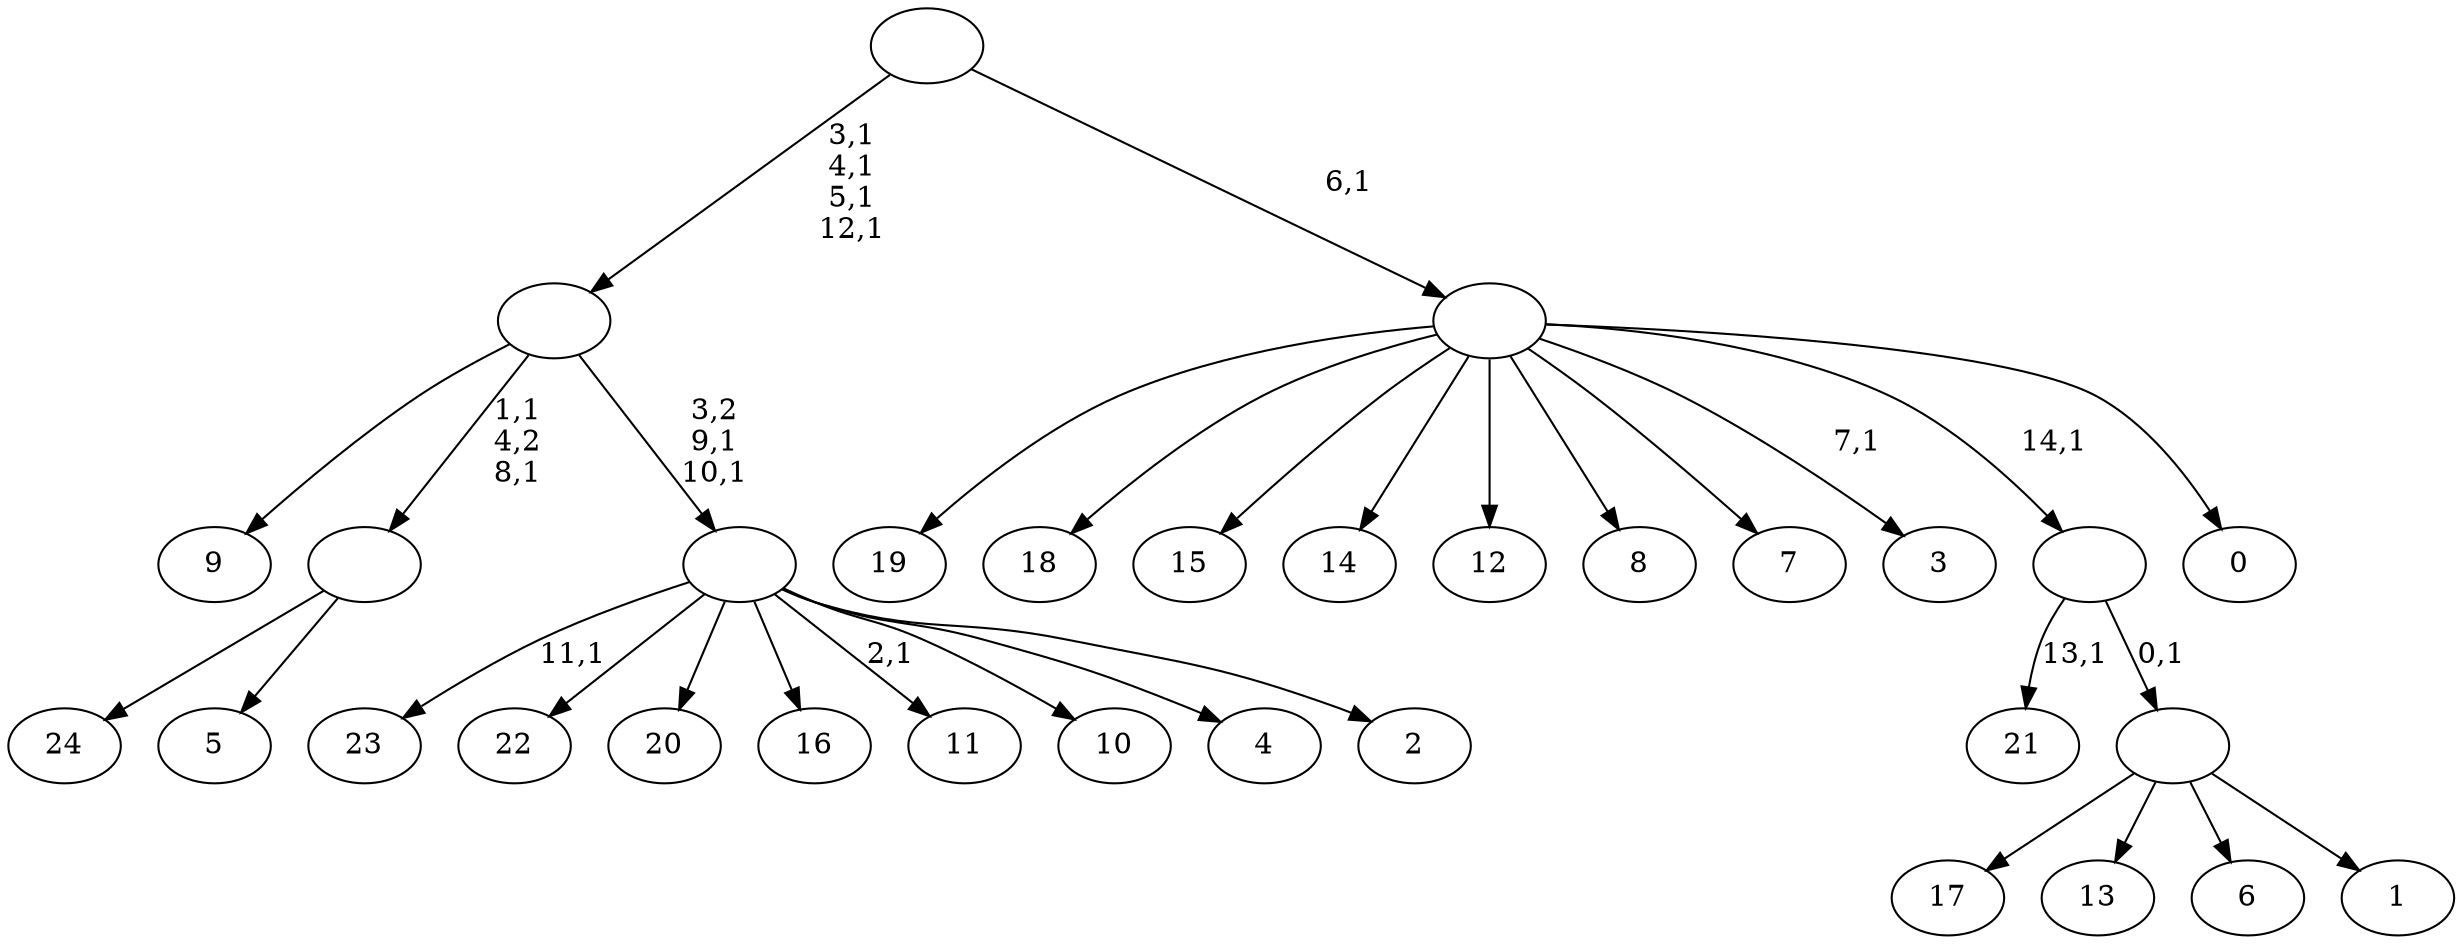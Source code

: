 digraph T {
	40 [label="24"]
	39 [label="23"]
	37 [label="22"]
	36 [label="21"]
	34 [label="20"]
	33 [label="19"]
	32 [label="18"]
	31 [label="17"]
	30 [label="16"]
	29 [label="15"]
	28 [label="14"]
	27 [label="13"]
	26 [label="12"]
	25 [label="11"]
	23 [label="10"]
	22 [label="9"]
	21 [label="8"]
	20 [label="7"]
	19 [label="6"]
	18 [label="5"]
	17 [label=""]
	15 [label="4"]
	14 [label="3"]
	12 [label="2"]
	11 [label=""]
	9 [label=""]
	5 [label="1"]
	4 [label=""]
	3 [label=""]
	2 [label="0"]
	1 [label=""]
	0 [label=""]
	17 -> 40 [label=""]
	17 -> 18 [label=""]
	11 -> 25 [label="2,1"]
	11 -> 39 [label="11,1"]
	11 -> 37 [label=""]
	11 -> 34 [label=""]
	11 -> 30 [label=""]
	11 -> 23 [label=""]
	11 -> 15 [label=""]
	11 -> 12 [label=""]
	9 -> 11 [label="3,2\n9,1\n10,1"]
	9 -> 17 [label="1,1\n4,2\n8,1"]
	9 -> 22 [label=""]
	4 -> 31 [label=""]
	4 -> 27 [label=""]
	4 -> 19 [label=""]
	4 -> 5 [label=""]
	3 -> 36 [label="13,1"]
	3 -> 4 [label="0,1"]
	1 -> 14 [label="7,1"]
	1 -> 33 [label=""]
	1 -> 32 [label=""]
	1 -> 29 [label=""]
	1 -> 28 [label=""]
	1 -> 26 [label=""]
	1 -> 21 [label=""]
	1 -> 20 [label=""]
	1 -> 3 [label="14,1"]
	1 -> 2 [label=""]
	0 -> 9 [label="3,1\n4,1\n5,1\n12,1"]
	0 -> 1 [label="6,1"]
}
